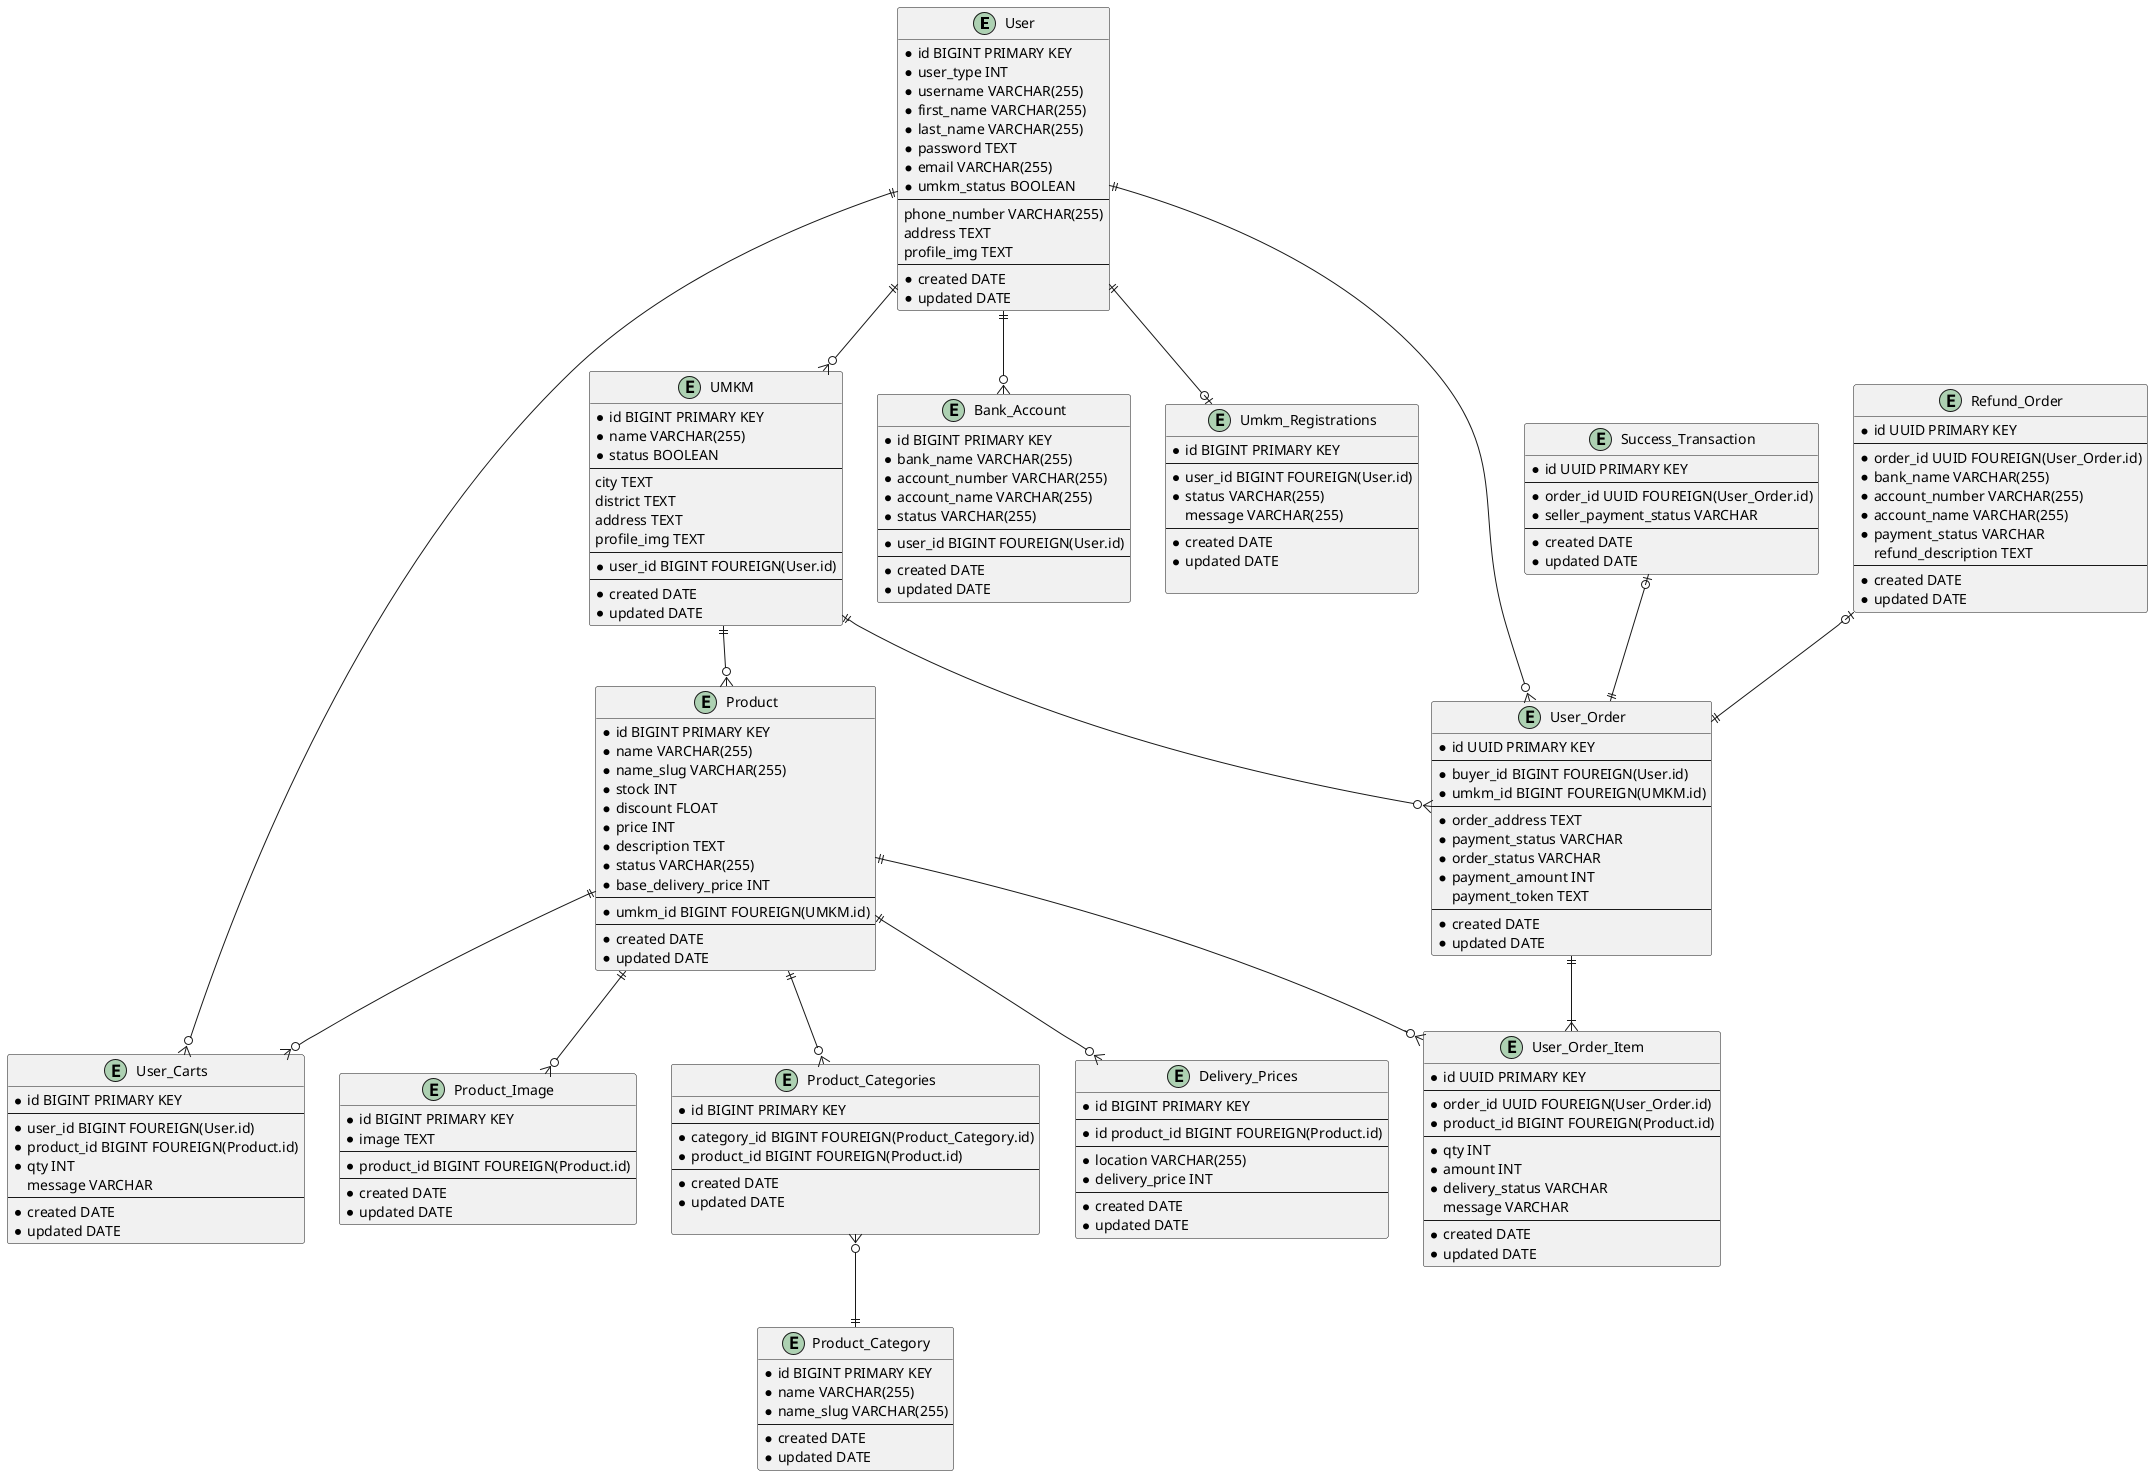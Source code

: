 @startuml

entity User {
    * id BIGINT PRIMARY KEY
    * user_type INT
    ' Admin 1
    * username VARCHAR(255)
    * first_name VARCHAR(255)
    * last_name VARCHAR(255)
    * password TEXT
    * email VARCHAR(255)
    * umkm_status BOOLEAN
    --
    phone_number VARCHAR(255)
    address TEXT
    profile_img TEXT
    --
    * created DATE
    * updated DATE
}

entity User_Carts {
    * id BIGINT PRIMARY KEY
    --
    * user_id BIGINT FOUREIGN(User.id)
    * product_id BIGINT FOUREIGN(Product.id)
    * qty INT
    message VARCHAR
    --
    * created DATE
    * updated DATE
}

entity UMKM {
    * id BIGINT PRIMARY KEY
    * name VARCHAR(255)
    * status BOOLEAN
    --
    city TEXT
    district TEXT
    address TEXT
    profile_img TEXT
    --
    * user_id BIGINT FOUREIGN(User.id)
    --
    * created DATE
    * updated DATE
}

entity Bank_Account {
    * id BIGINT PRIMARY KEY
    * bank_name VARCHAR(255)
    * account_number VARCHAR(255)
    * account_name VARCHAR(255)
    * status VARCHAR(255)
    ' request
    ' acc
    ' revoked
    ' rejected
    --
    * user_id BIGINT FOUREIGN(User.id)
    --
    * created DATE
    * updated DATE
}

entity Product {
    * id BIGINT PRIMARY KEY
    * name VARCHAR(255)
    * name_slug VARCHAR(255)
    * stock INT
    * discount FLOAT
    * price INT
    * description TEXT
    * status VARCHAR(255)
    ' active
    ' disabled
    ' revoked
    * base_delivery_price INT
    --
    * umkm_id BIGINT FOUREIGN(UMKM.id)
    --
    * created DATE
    * updated DATE
}

entity Product_Image {
    * id BIGINT PRIMARY KEY
    * image TEXT
    --
    * product_id BIGINT FOUREIGN(Product.id)
    --
    * created DATE
    * updated DATE
}

entity Product_Category {
    * id BIGINT PRIMARY KEY
    * name VARCHAR(255)
    * name_slug VARCHAR(255)
    --
    * created DATE
    * updated DATE
}

entity Product_Categories {
    * id BIGINT PRIMARY KEY
    --
    * category_id BIGINT FOUREIGN(Product_Category.id)
    * product_id BIGINT FOUREIGN(Product.id)
    --
    * created DATE
    * updated DATE

}

entity Umkm_Registrations {
    * id BIGINT PRIMARY KEY
    --
    * user_id BIGINT FOUREIGN(User.id)
    * status VARCHAR(255) 
    ' request
    ' acc
    ' rejected
    ' revoked
    message VARCHAR(255)
    --
    * created DATE
    * updated DATE

}

entity User_Order {
    * id UUID PRIMARY KEY
    --
    * buyer_id BIGINT FOUREIGN(User.id)
    * umkm_id BIGINT FOUREIGN(UMKM.id)
    --
    * order_address TEXT
    * payment_status VARCHAR
    ' pending
    ' ...
    * order_status VARCHAR
    ' pending
    ' progress
    ' settlement
    ' abort
    * payment_amount INT
    payment_token TEXT
    --
    * created DATE
    * updated DATE
}

entity User_Order_Item {
    * id UUID PRIMARY KEY
    --
    * order_id UUID FOUREIGN(User_Order.id)
    * product_id BIGINT FOUREIGN(Product.id)
    --
    * qty INT
    * amount INT
    * delivery_status VARCHAR
    ' pending
    ' processed
    ' onsite
    ' return
    message VARCHAR
    --
    * created DATE
    * updated DATE
}

entity Success_Transaction {
    * id UUID PRIMARY KEY
    --
    * order_id UUID FOUREIGN(User_Order.id)
    * seller_payment_status VARCHAR
    ' pending 
    ' settlement 
    --
    * created DATE
    * updated DATE
}

entity Refund_Order {
    * id UUID PRIMARY KEY
    --
    * order_id UUID FOUREIGN(User_Order.id)
    * bank_name VARCHAR(255)
    * account_number VARCHAR(255)
    * account_name VARCHAR(255)
    * payment_status VARCHAR
    ' pending
    ' settlement
    refund_description TEXT
    --
    * created DATE
    * updated DATE
}

entity Delivery_Prices {
    * id BIGINT PRIMARY KEY
    --
    * id product_id BIGINT FOUREIGN(Product.id)
    --
    * location VARCHAR(255)
    * delivery_price INT
    --
    * created DATE
    * updated DATE
}


' Relation
User ||--o{ UMKM
User ||--o{ Bank_Account
User ||--o{ User_Carts
User ||--o| Umkm_Registrations
User ||--o{ User_Order

UMKM ||--o{ Product
UMKM ||--o{ User_Order
Product ||--o{ User_Order_Item

Product ||--o{ Product_Image
Product ||--o{ Product_Categories
Product ||--o{ Delivery_Prices

Product_Categories }o--|| Product_Category

Product ||--o{ User_Carts

User_Order ||--|{ User_Order_Item

Success_Transaction |o--|| User_Order
Refund_Order |o--|| User_Order

@enduml